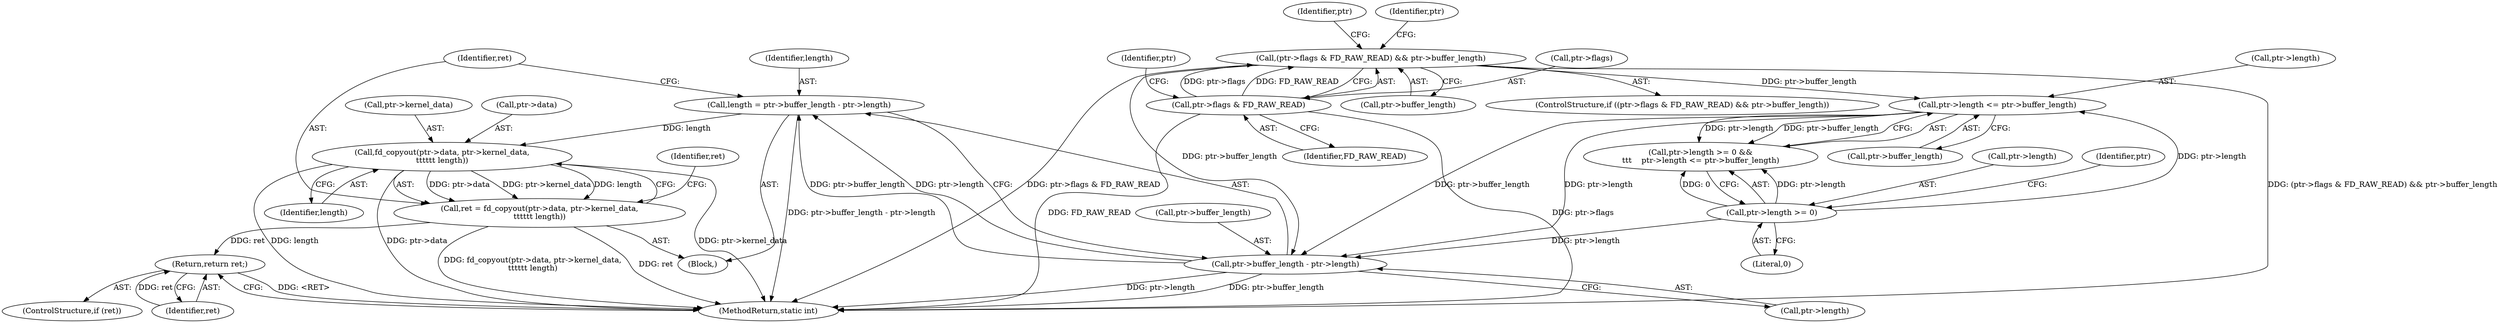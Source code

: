 digraph "0_linux_2145e15e0557a01b9195d1c7199a1b92cb9be81f@API" {
"1000164" [label="(Call,fd_copyout(ptr->data, ptr->kernel_data,\n\t\t\t\t\t\t length))"];
"1000153" [label="(Call,length = ptr->buffer_length - ptr->length)"];
"1000155" [label="(Call,ptr->buffer_length - ptr->length)"];
"1000144" [label="(Call,ptr->length <= ptr->buffer_length)"];
"1000139" [label="(Call,ptr->length >= 0)"];
"1000127" [label="(Call,(ptr->flags & FD_RAW_READ) && ptr->buffer_length)"];
"1000128" [label="(Call,ptr->flags & FD_RAW_READ)"];
"1000162" [label="(Call,ret = fd_copyout(ptr->data, ptr->kernel_data,\n\t\t\t\t\t\t length))"];
"1000174" [label="(Return,return ret;)"];
"1000175" [label="(Identifier,ret)"];
"1000154" [label="(Identifier,length)"];
"1000141" [label="(Identifier,ptr)"];
"1000162" [label="(Call,ret = fd_copyout(ptr->data, ptr->kernel_data,\n\t\t\t\t\t\t length))"];
"1000138" [label="(Call,ptr->length >= 0 &&\n\t\t\t    ptr->length <= ptr->buffer_length)"];
"1000140" [label="(Call,ptr->length)"];
"1000183" [label="(MethodReturn,static int)"];
"1000153" [label="(Call,length = ptr->buffer_length - ptr->length)"];
"1000168" [label="(Call,ptr->kernel_data)"];
"1000156" [label="(Call,ptr->buffer_length)"];
"1000163" [label="(Identifier,ret)"];
"1000155" [label="(Call,ptr->buffer_length - ptr->length)"];
"1000173" [label="(Identifier,ret)"];
"1000129" [label="(Call,ptr->flags)"];
"1000177" [label="(Identifier,ptr)"];
"1000151" [label="(Block,)"];
"1000164" [label="(Call,fd_copyout(ptr->data, ptr->kernel_data,\n\t\t\t\t\t\t length))"];
"1000174" [label="(Return,return ret;)"];
"1000165" [label="(Call,ptr->data)"];
"1000133" [label="(Call,ptr->buffer_length)"];
"1000134" [label="(Identifier,ptr)"];
"1000145" [label="(Call,ptr->length)"];
"1000128" [label="(Call,ptr->flags & FD_RAW_READ)"];
"1000126" [label="(ControlStructure,if ((ptr->flags & FD_RAW_READ) && ptr->buffer_length))"];
"1000132" [label="(Identifier,FD_RAW_READ)"];
"1000139" [label="(Call,ptr->length >= 0)"];
"1000127" [label="(Call,(ptr->flags & FD_RAW_READ) && ptr->buffer_length)"];
"1000148" [label="(Call,ptr->buffer_length)"];
"1000171" [label="(Identifier,length)"];
"1000146" [label="(Identifier,ptr)"];
"1000159" [label="(Call,ptr->length)"];
"1000143" [label="(Literal,0)"];
"1000172" [label="(ControlStructure,if (ret))"];
"1000144" [label="(Call,ptr->length <= ptr->buffer_length)"];
"1000164" -> "1000162"  [label="AST: "];
"1000164" -> "1000171"  [label="CFG: "];
"1000165" -> "1000164"  [label="AST: "];
"1000168" -> "1000164"  [label="AST: "];
"1000171" -> "1000164"  [label="AST: "];
"1000162" -> "1000164"  [label="CFG: "];
"1000164" -> "1000183"  [label="DDG: ptr->kernel_data"];
"1000164" -> "1000183"  [label="DDG: length"];
"1000164" -> "1000183"  [label="DDG: ptr->data"];
"1000164" -> "1000162"  [label="DDG: ptr->data"];
"1000164" -> "1000162"  [label="DDG: ptr->kernel_data"];
"1000164" -> "1000162"  [label="DDG: length"];
"1000153" -> "1000164"  [label="DDG: length"];
"1000153" -> "1000151"  [label="AST: "];
"1000153" -> "1000155"  [label="CFG: "];
"1000154" -> "1000153"  [label="AST: "];
"1000155" -> "1000153"  [label="AST: "];
"1000163" -> "1000153"  [label="CFG: "];
"1000153" -> "1000183"  [label="DDG: ptr->buffer_length - ptr->length"];
"1000155" -> "1000153"  [label="DDG: ptr->buffer_length"];
"1000155" -> "1000153"  [label="DDG: ptr->length"];
"1000155" -> "1000159"  [label="CFG: "];
"1000156" -> "1000155"  [label="AST: "];
"1000159" -> "1000155"  [label="AST: "];
"1000155" -> "1000183"  [label="DDG: ptr->length"];
"1000155" -> "1000183"  [label="DDG: ptr->buffer_length"];
"1000144" -> "1000155"  [label="DDG: ptr->buffer_length"];
"1000144" -> "1000155"  [label="DDG: ptr->length"];
"1000127" -> "1000155"  [label="DDG: ptr->buffer_length"];
"1000139" -> "1000155"  [label="DDG: ptr->length"];
"1000144" -> "1000138"  [label="AST: "];
"1000144" -> "1000148"  [label="CFG: "];
"1000145" -> "1000144"  [label="AST: "];
"1000148" -> "1000144"  [label="AST: "];
"1000138" -> "1000144"  [label="CFG: "];
"1000144" -> "1000138"  [label="DDG: ptr->length"];
"1000144" -> "1000138"  [label="DDG: ptr->buffer_length"];
"1000139" -> "1000144"  [label="DDG: ptr->length"];
"1000127" -> "1000144"  [label="DDG: ptr->buffer_length"];
"1000139" -> "1000138"  [label="AST: "];
"1000139" -> "1000143"  [label="CFG: "];
"1000140" -> "1000139"  [label="AST: "];
"1000143" -> "1000139"  [label="AST: "];
"1000146" -> "1000139"  [label="CFG: "];
"1000138" -> "1000139"  [label="CFG: "];
"1000139" -> "1000138"  [label="DDG: ptr->length"];
"1000139" -> "1000138"  [label="DDG: 0"];
"1000127" -> "1000126"  [label="AST: "];
"1000127" -> "1000128"  [label="CFG: "];
"1000127" -> "1000133"  [label="CFG: "];
"1000128" -> "1000127"  [label="AST: "];
"1000133" -> "1000127"  [label="AST: "];
"1000141" -> "1000127"  [label="CFG: "];
"1000177" -> "1000127"  [label="CFG: "];
"1000127" -> "1000183"  [label="DDG: (ptr->flags & FD_RAW_READ) && ptr->buffer_length"];
"1000127" -> "1000183"  [label="DDG: ptr->flags & FD_RAW_READ"];
"1000128" -> "1000127"  [label="DDG: ptr->flags"];
"1000128" -> "1000127"  [label="DDG: FD_RAW_READ"];
"1000128" -> "1000132"  [label="CFG: "];
"1000129" -> "1000128"  [label="AST: "];
"1000132" -> "1000128"  [label="AST: "];
"1000134" -> "1000128"  [label="CFG: "];
"1000128" -> "1000183"  [label="DDG: FD_RAW_READ"];
"1000128" -> "1000183"  [label="DDG: ptr->flags"];
"1000162" -> "1000151"  [label="AST: "];
"1000163" -> "1000162"  [label="AST: "];
"1000173" -> "1000162"  [label="CFG: "];
"1000162" -> "1000183"  [label="DDG: fd_copyout(ptr->data, ptr->kernel_data,\n\t\t\t\t\t\t length)"];
"1000162" -> "1000183"  [label="DDG: ret"];
"1000162" -> "1000174"  [label="DDG: ret"];
"1000174" -> "1000172"  [label="AST: "];
"1000174" -> "1000175"  [label="CFG: "];
"1000175" -> "1000174"  [label="AST: "];
"1000183" -> "1000174"  [label="CFG: "];
"1000174" -> "1000183"  [label="DDG: <RET>"];
"1000175" -> "1000174"  [label="DDG: ret"];
}
